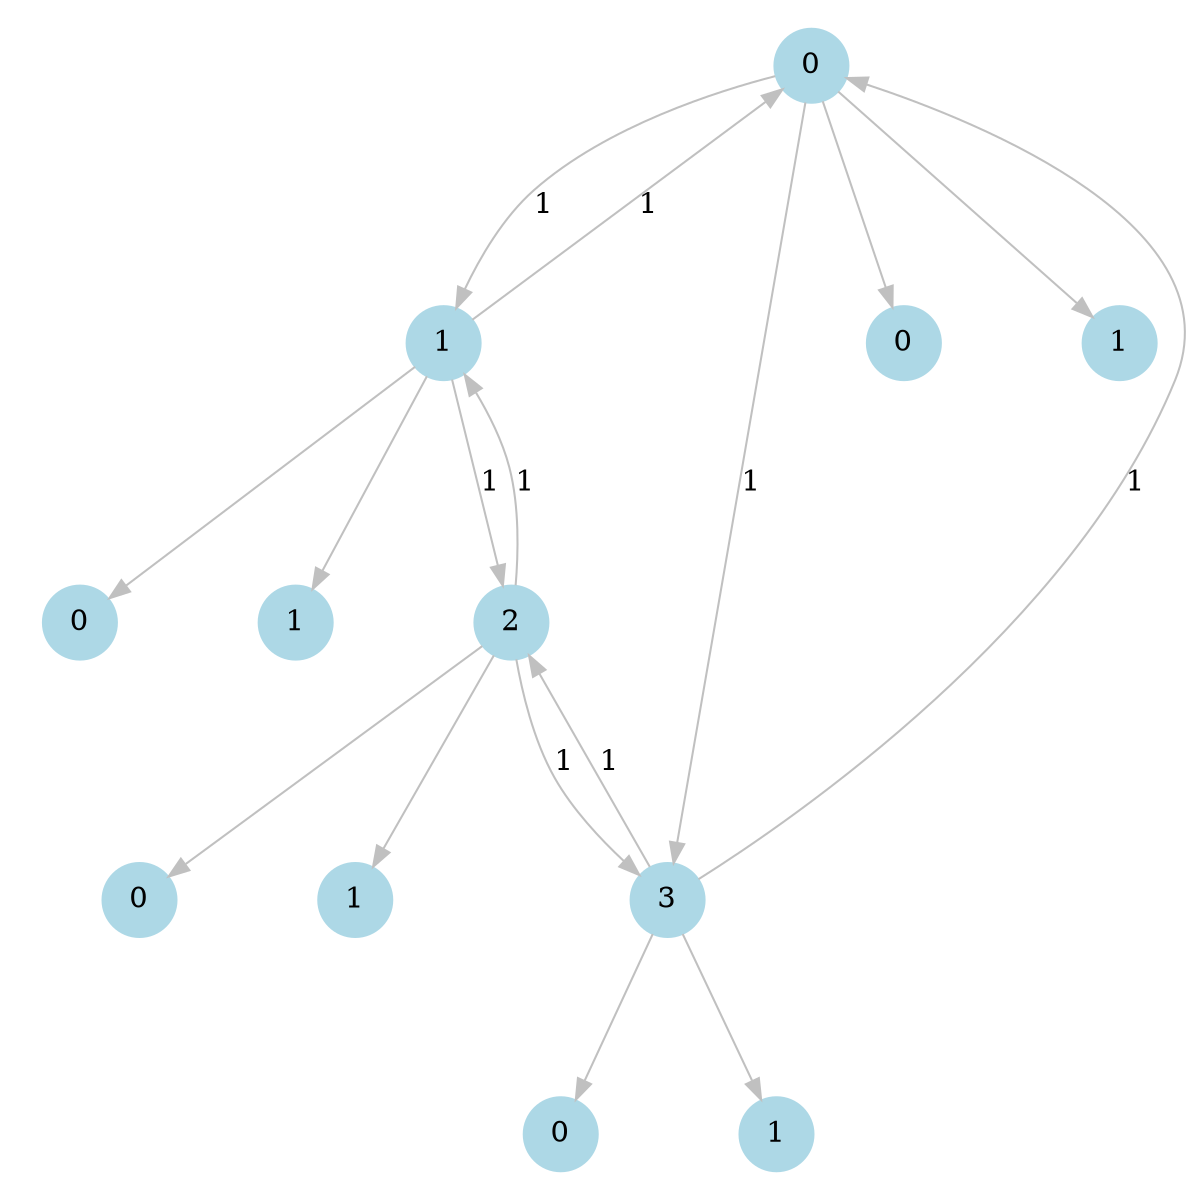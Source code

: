 digraph G {
    node [shape=circle, style=filled, color=lightblue];
    edge [color=gray, penwidth=1];
    size="8,8";
    ratio="fill";
    0 -> 1 [label="1"];
    0 -> 3 [label="1"];
    0 -> 00;
    00 [label="0"];
    0 -> 10;
    10 [label="1"];
    1 -> 0 [label="1"];
    1 -> 2 [label="1"];
    1 -> 01;
    01 [label="0"];
    1 -> 11;
    11 [label="1"];
    2 -> 1 [label="1"];
    2 -> 3 [label="1"];
    2 -> 02;
    02 [label="0"];
    2 -> 12;
    12 [label="1"];
    3 -> 0 [label="1"];
    3 -> 2 [label="1"];
    3 -> 03;
    03 [label="0"];
    3 -> 13;
    13 [label="1"];
}
